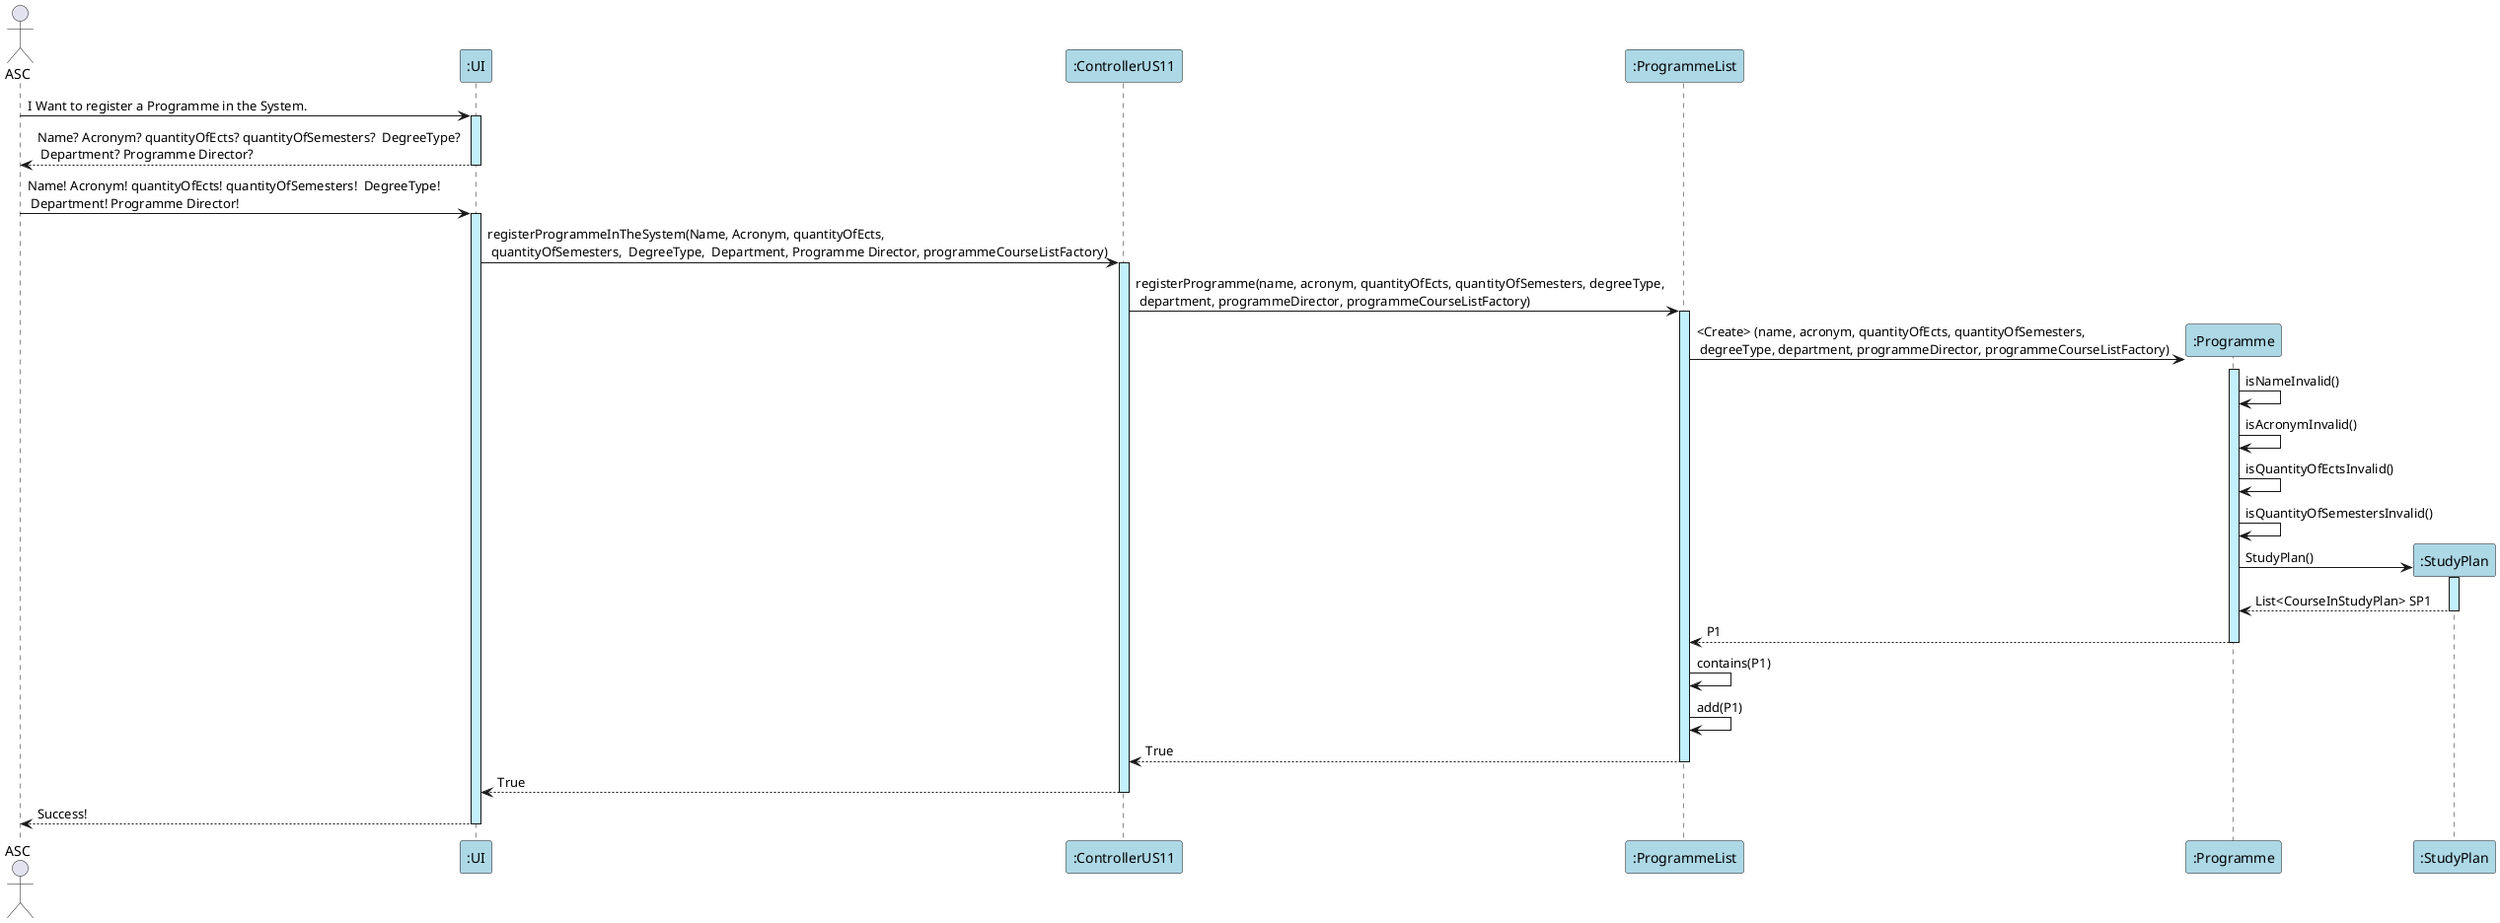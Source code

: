 @startuml
actor ASC as Admin

participant ":UI" as UI #lightblue
participant ":ControllerUS11" as C #lightblue
participant ":ProgrammeList" as PL #lightblue


Admin -> UI ++ #application : I Want to register a Programme in the System.
UI --> Admin -- : Name? Acronym? quantityOfEcts? quantityOfSemesters?  DegreeType? \n Department? Programme Director?
Admin -> UI ++ #application : Name! Acronym! quantityOfEcts! quantityOfSemesters!  DegreeType! \n Department! Programme Director!
UI -> C ++ #application : registerProgrammeInTheSystem(Name, Acronym, quantityOfEcts, \n quantityOfSemesters,  DegreeType,  Department, Programme Director, programmeCourseListFactory)
C -> PL ++ #application : registerProgramme(name, acronym, quantityOfEcts, quantityOfSemesters, degreeType, \n department, programmeDirector, programmeCourseListFactory)

create ":Programme" as P #lightblue
PL -> P ++ #application : <Create> (name, acronym, quantityOfEcts, quantityOfSemesters, \n degreeType, department, programmeDirector, programmeCourseListFactory)
P -> P : isNameInvalid()
P -> P : isAcronymInvalid()
P -> P : isQuantityOfEctsInvalid()
P -> P : isQuantityOfSemestersInvalid()

create ":StudyPlan" as SP #lightblue
P -> SP ++ #application : StudyPlan()
SP --> P -- : List<CourseInStudyPlan> SP1

P --> PL -- : P1

PL -> PL : contains(P1)
PL -> PL : add(P1)

PL --> C -- : True
C --> UI -- : True
UI --> Admin -- : Success!


@enduml